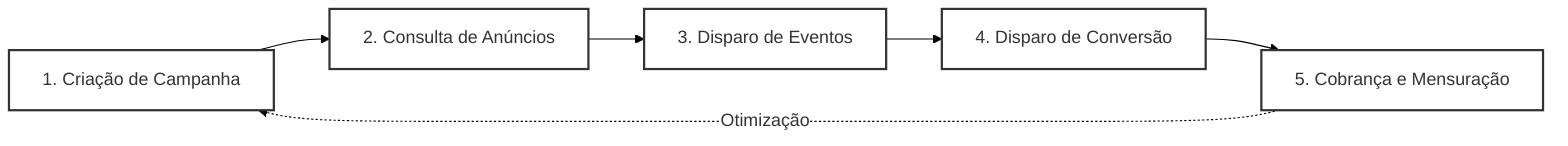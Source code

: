 %%{init: {'theme':'base', 'themeVariables': {'primaryColor':'#ffffff','primaryBorderColor':'#333','background':'#ffffff'}}}%%
graph LR
    %% Etapa 1: Criação de Campanha
    CreateCampaign[1. Criação de Campanha]

    %% Etapa 2: Consulta de Anúncios
    CreateCampaign --> AdRequest[2. Consulta de Anúncios]

    %% Etapa 3: Disparo de Eventos
    AdRequest --> SendEvents[3. Disparo de Eventos]

    %% Etapa 4: Disparo de Conversão
    SendEvents --> ConversionEvent[4. Disparo de Conversão]

    %% Etapa 5: Cobrança e Mensuração
    ConversionEvent --> Billing[5. Cobrança e Mensuração]

    %% Ciclo contínuo
    Billing -.->|Otimização| CreateCampaign

    %% Estilos
    classDef default fill:#ffffff,stroke:#333,stroke-width:2px